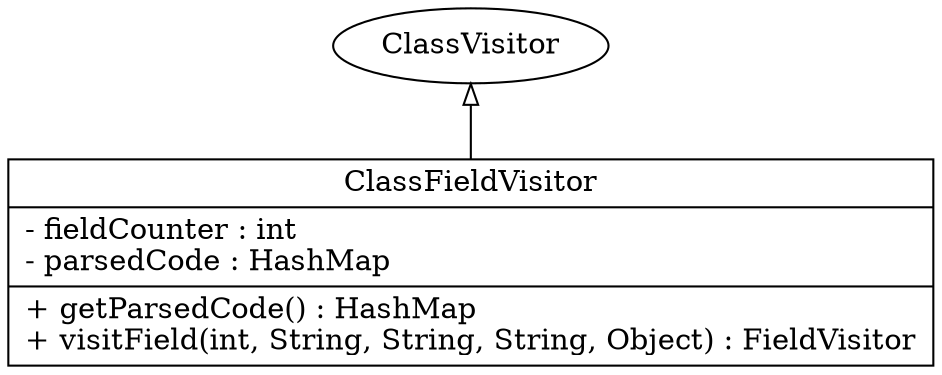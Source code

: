 digraph G{
rankdir=BT;
ClassFieldVisitor [
shape="record",
label = "{ClassFieldVisitor|- fieldCounter : int\l- parsedCode : HashMap\l|+ getParsedCode() : HashMap\l+ visitField(int, String, String, String, Object) : FieldVisitor\l}"
];ClassFieldVisitor -> ClassVisitor [arrowhead="onormal", style="solid"];}
